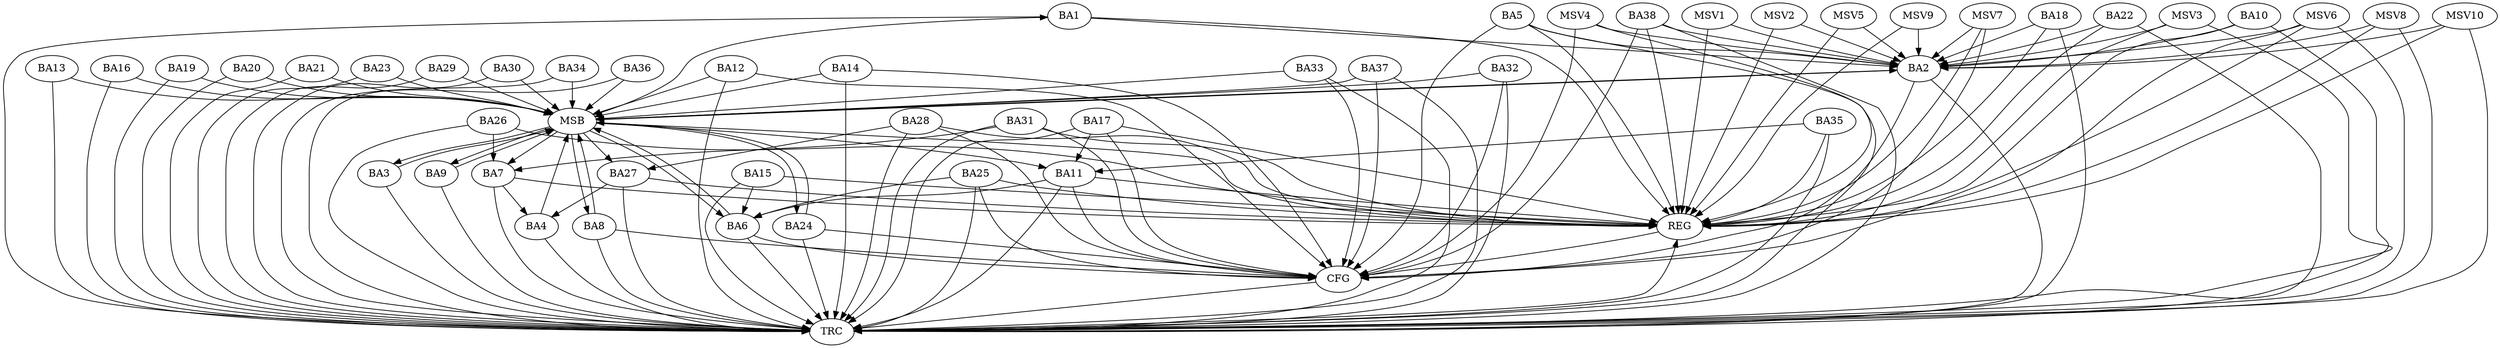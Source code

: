 strict digraph G {
  BA1 [ label="BA1" ];
  BA2 [ label="BA2" ];
  BA3 [ label="BA3" ];
  BA4 [ label="BA4" ];
  BA5 [ label="BA5" ];
  BA6 [ label="BA6" ];
  BA7 [ label="BA7" ];
  BA8 [ label="BA8" ];
  BA9 [ label="BA9" ];
  BA10 [ label="BA10" ];
  BA11 [ label="BA11" ];
  BA12 [ label="BA12" ];
  BA13 [ label="BA13" ];
  BA14 [ label="BA14" ];
  BA15 [ label="BA15" ];
  BA16 [ label="BA16" ];
  BA17 [ label="BA17" ];
  BA18 [ label="BA18" ];
  BA19 [ label="BA19" ];
  BA20 [ label="BA20" ];
  BA21 [ label="BA21" ];
  BA22 [ label="BA22" ];
  BA23 [ label="BA23" ];
  BA24 [ label="BA24" ];
  BA25 [ label="BA25" ];
  BA26 [ label="BA26" ];
  BA27 [ label="BA27" ];
  BA28 [ label="BA28" ];
  BA29 [ label="BA29" ];
  BA30 [ label="BA30" ];
  BA31 [ label="BA31" ];
  BA32 [ label="BA32" ];
  BA33 [ label="BA33" ];
  BA34 [ label="BA34" ];
  BA35 [ label="BA35" ];
  BA36 [ label="BA36" ];
  BA37 [ label="BA37" ];
  BA38 [ label="BA38" ];
  REG [ label="REG" ];
  MSB [ label="MSB" ];
  CFG [ label="CFG" ];
  TRC [ label="TRC" ];
  MSV1 [ label="MSV1" ];
  MSV2 [ label="MSV2" ];
  MSV3 [ label="MSV3" ];
  MSV4 [ label="MSV4" ];
  MSV5 [ label="MSV5" ];
  MSV6 [ label="MSV6" ];
  MSV7 [ label="MSV7" ];
  MSV8 [ label="MSV8" ];
  MSV9 [ label="MSV9" ];
  MSV10 [ label="MSV10" ];
  BA1 -> BA2;
  BA5 -> BA2;
  BA7 -> BA4;
  BA10 -> BA2;
  BA11 -> BA6;
  BA15 -> BA6;
  BA17 -> BA11;
  BA18 -> BA2;
  BA22 -> BA2;
  BA25 -> BA6;
  BA26 -> BA7;
  BA27 -> BA4;
  BA28 -> BA27;
  BA31 -> BA7;
  BA35 -> BA11;
  BA38 -> BA2;
  BA1 -> REG;
  BA5 -> REG;
  BA7 -> REG;
  BA10 -> REG;
  BA11 -> REG;
  BA15 -> REG;
  BA17 -> REG;
  BA18 -> REG;
  BA22 -> REG;
  BA25 -> REG;
  BA26 -> REG;
  BA27 -> REG;
  BA28 -> REG;
  BA31 -> REG;
  BA35 -> REG;
  BA38 -> REG;
  BA2 -> MSB;
  MSB -> BA1;
  MSB -> REG;
  BA3 -> MSB;
  MSB -> BA2;
  BA4 -> MSB;
  MSB -> BA3;
  BA6 -> MSB;
  BA8 -> MSB;
  MSB -> BA6;
  BA9 -> MSB;
  MSB -> BA8;
  BA12 -> MSB;
  BA13 -> MSB;
  MSB -> BA7;
  BA14 -> MSB;
  MSB -> BA11;
  BA16 -> MSB;
  MSB -> BA9;
  BA19 -> MSB;
  BA20 -> MSB;
  BA21 -> MSB;
  BA23 -> MSB;
  BA24 -> MSB;
  BA29 -> MSB;
  BA30 -> MSB;
  BA32 -> MSB;
  BA33 -> MSB;
  MSB -> BA24;
  BA34 -> MSB;
  BA36 -> MSB;
  MSB -> BA27;
  BA37 -> MSB;
  BA6 -> CFG;
  BA12 -> CFG;
  BA5 -> CFG;
  BA28 -> CFG;
  BA17 -> CFG;
  BA31 -> CFG;
  BA33 -> CFG;
  BA25 -> CFG;
  BA11 -> CFG;
  BA24 -> CFG;
  BA38 -> CFG;
  BA2 -> CFG;
  BA8 -> CFG;
  BA14 -> CFG;
  BA32 -> CFG;
  BA37 -> CFG;
  REG -> CFG;
  BA1 -> TRC;
  BA2 -> TRC;
  BA3 -> TRC;
  BA4 -> TRC;
  BA5 -> TRC;
  BA6 -> TRC;
  BA7 -> TRC;
  BA8 -> TRC;
  BA9 -> TRC;
  BA10 -> TRC;
  BA11 -> TRC;
  BA12 -> TRC;
  BA13 -> TRC;
  BA14 -> TRC;
  BA15 -> TRC;
  BA16 -> TRC;
  BA17 -> TRC;
  BA18 -> TRC;
  BA19 -> TRC;
  BA20 -> TRC;
  BA21 -> TRC;
  BA22 -> TRC;
  BA23 -> TRC;
  BA24 -> TRC;
  BA25 -> TRC;
  BA26 -> TRC;
  BA27 -> TRC;
  BA28 -> TRC;
  BA29 -> TRC;
  BA30 -> TRC;
  BA31 -> TRC;
  BA32 -> TRC;
  BA33 -> TRC;
  BA34 -> TRC;
  BA35 -> TRC;
  BA36 -> TRC;
  BA37 -> TRC;
  BA38 -> TRC;
  CFG -> TRC;
  TRC -> REG;
  MSV1 -> BA2;
  MSV2 -> BA2;
  MSV3 -> BA2;
  MSV4 -> BA2;
  MSV5 -> BA2;
  MSV6 -> BA2;
  MSV1 -> REG;
  MSV2 -> REG;
  MSV3 -> REG;
  MSV3 -> TRC;
  MSV4 -> REG;
  MSV4 -> CFG;
  MSV5 -> REG;
  MSV6 -> REG;
  MSV6 -> TRC;
  MSV6 -> CFG;
  MSV7 -> BA2;
  MSV8 -> BA2;
  MSV7 -> REG;
  MSV7 -> CFG;
  MSV8 -> REG;
  MSV8 -> TRC;
  MSV9 -> BA2;
  MSV9 -> REG;
  MSV10 -> BA2;
  MSV10 -> REG;
  MSV10 -> TRC;
}
